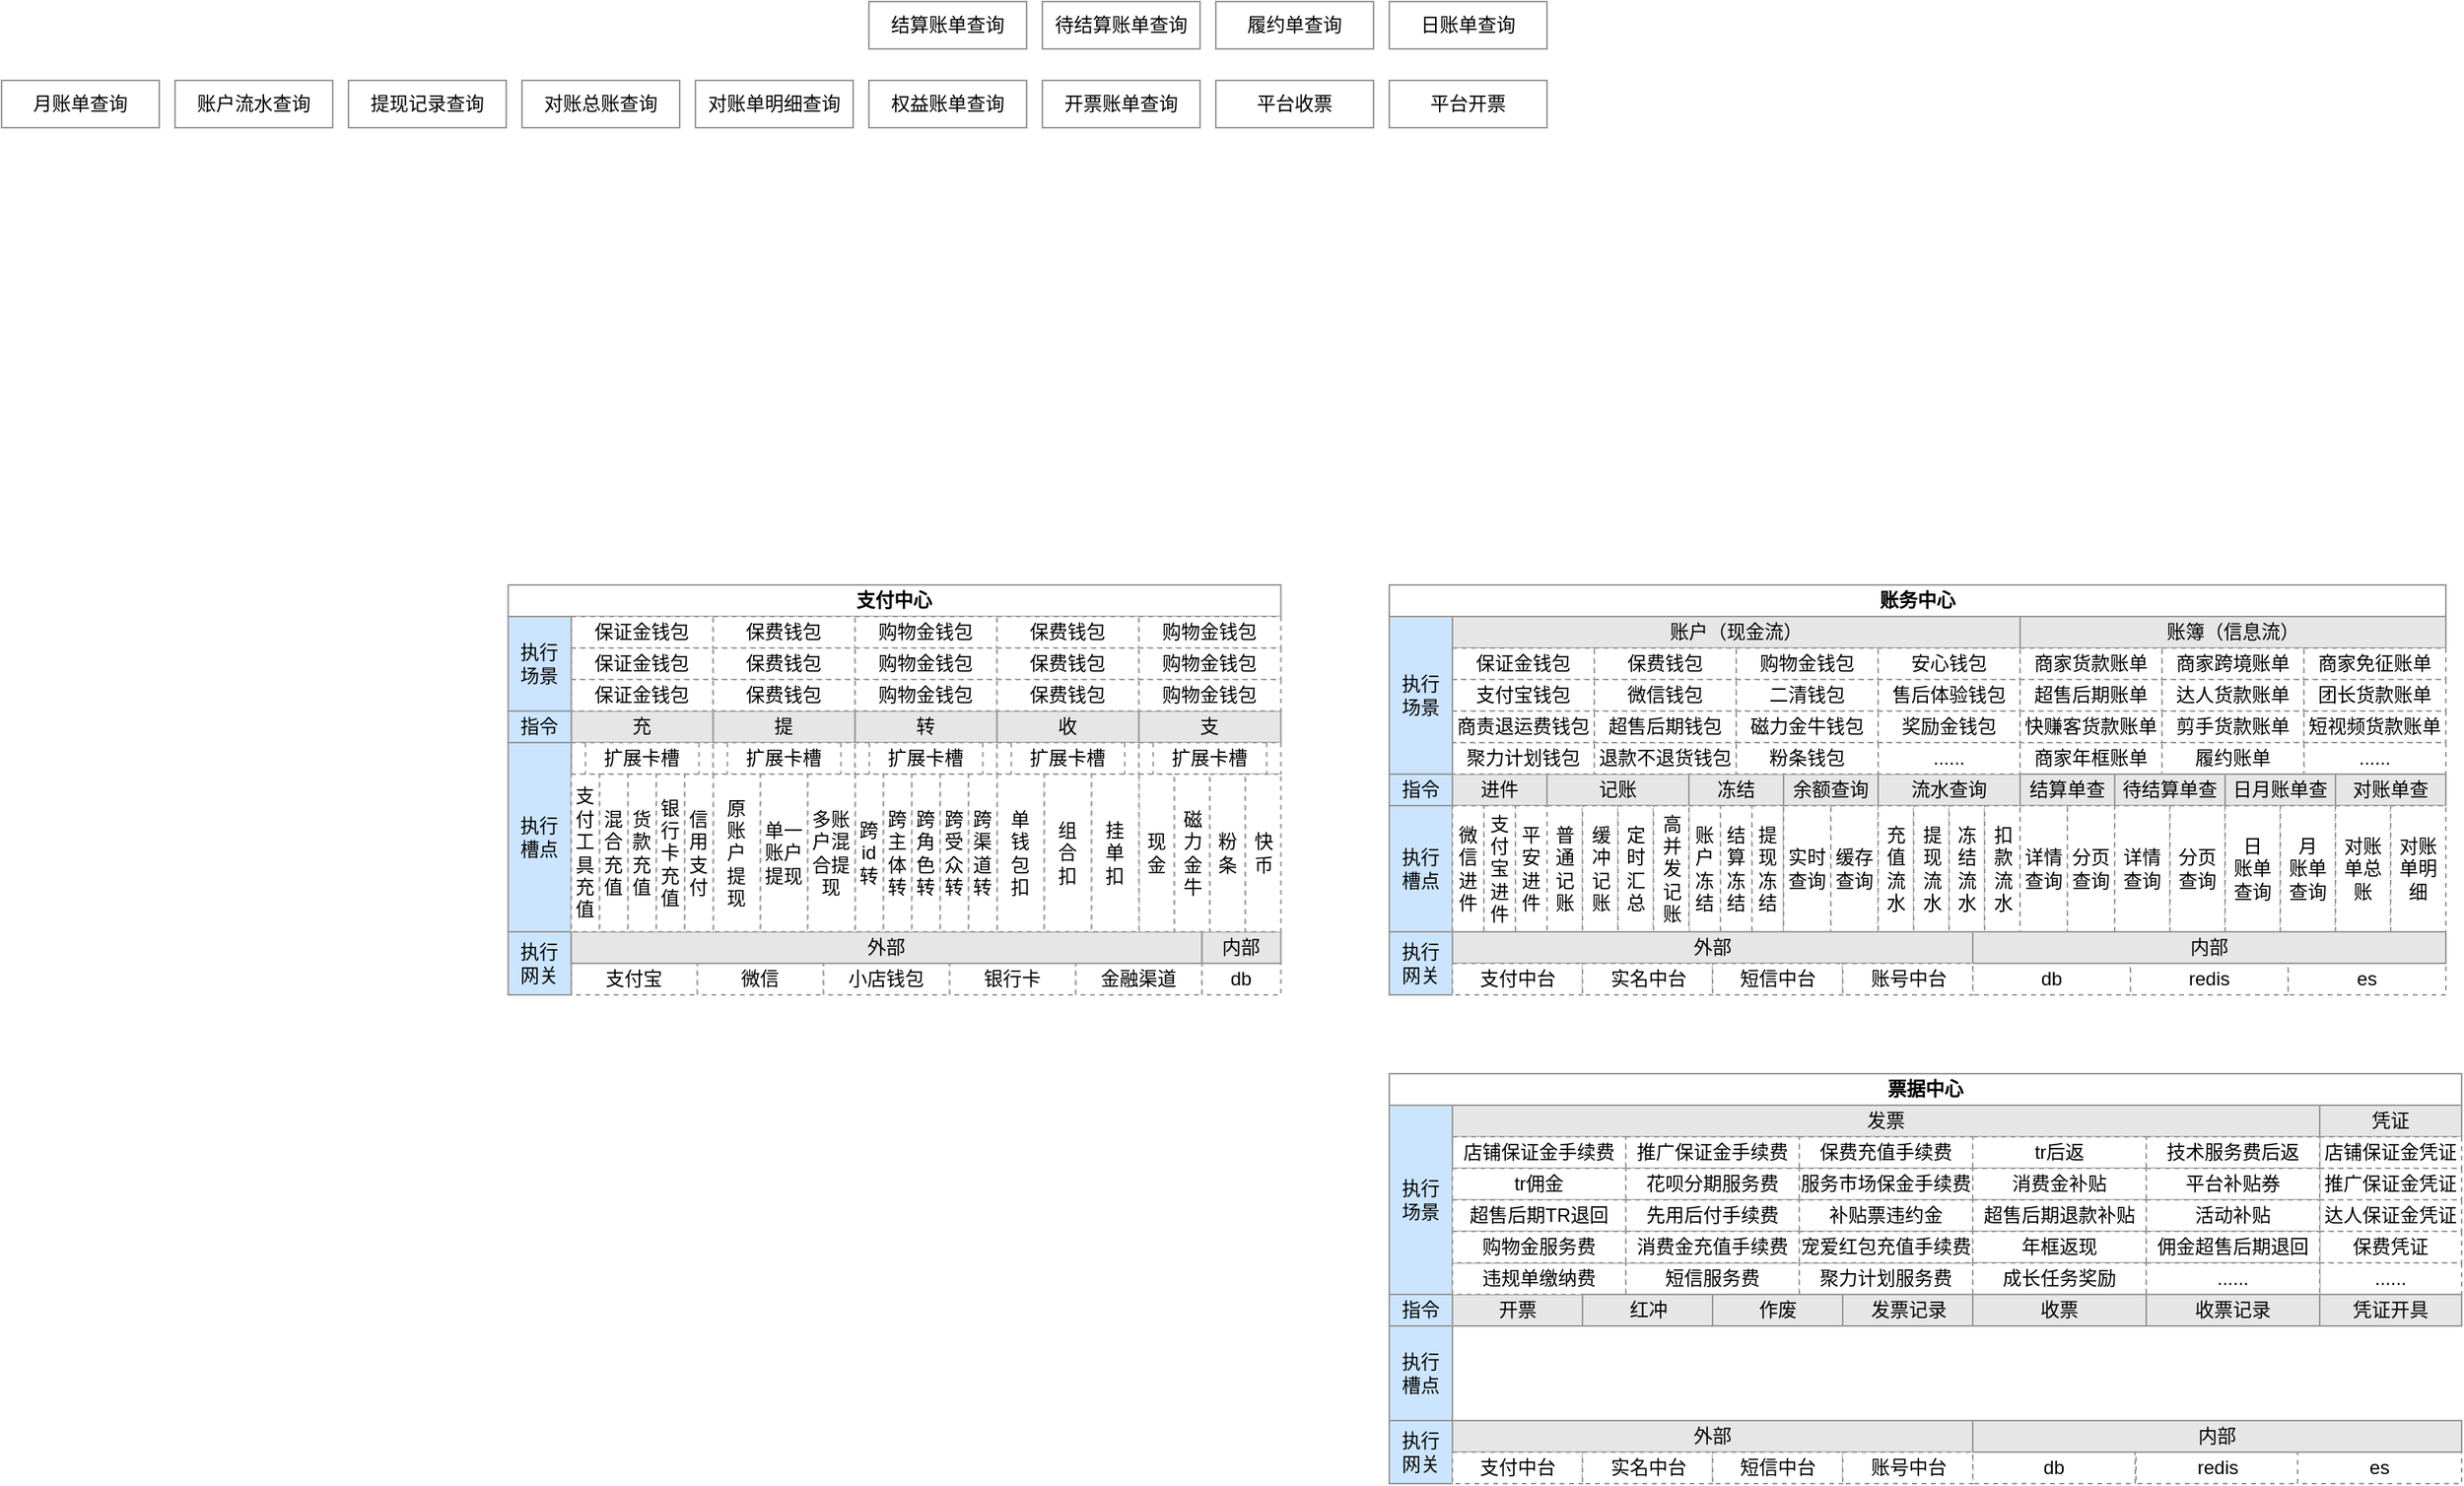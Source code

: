 <mxfile version="22.1.16" type="github">
  <diagram name="第 1 页" id="TDeqdjOSITiVpRsq1ivu">
    <mxGraphModel dx="1135" dy="661" grid="1" gridSize="10" guides="1" tooltips="1" connect="1" arrows="1" fold="1" page="1" pageScale="1" pageWidth="827" pageHeight="1169" math="1" shadow="0">
      <root>
        <mxCell id="0" />
        <mxCell id="1" parent="0" />
        <mxCell id="d16QXKA28ZY-6sy2jyf4-8" value="结算账单查询" style="rounded=0;whiteSpace=wrap;html=1;strokeColor=#999999;" parent="1" vertex="1">
          <mxGeometry x="900" y="350" width="100" height="30" as="geometry" />
        </mxCell>
        <mxCell id="d16QXKA28ZY-6sy2jyf4-9" value="待结算账单查询" style="rounded=0;whiteSpace=wrap;html=1;strokeColor=#999999;" parent="1" vertex="1">
          <mxGeometry x="1010" y="350" width="100" height="30" as="geometry" />
        </mxCell>
        <mxCell id="d16QXKA28ZY-6sy2jyf4-10" value="履约单查询" style="rounded=0;whiteSpace=wrap;html=1;strokeColor=#999999;" parent="1" vertex="1">
          <mxGeometry x="1120" y="350" width="100" height="30" as="geometry" />
        </mxCell>
        <mxCell id="d16QXKA28ZY-6sy2jyf4-11" value="日账单查询" style="rounded=0;whiteSpace=wrap;html=1;strokeColor=#999999;" parent="1" vertex="1">
          <mxGeometry x="1230" y="350" width="100" height="30" as="geometry" />
        </mxCell>
        <mxCell id="d16QXKA28ZY-6sy2jyf4-16" value="月账单查询" style="rounded=0;whiteSpace=wrap;html=1;strokeColor=#999999;" parent="1" vertex="1">
          <mxGeometry x="350" y="400" width="100" height="30" as="geometry" />
        </mxCell>
        <mxCell id="d16QXKA28ZY-6sy2jyf4-17" value="账户流水查询" style="rounded=0;whiteSpace=wrap;html=1;strokeColor=#999999;" parent="1" vertex="1">
          <mxGeometry x="460" y="400" width="100" height="30" as="geometry" />
        </mxCell>
        <mxCell id="d16QXKA28ZY-6sy2jyf4-18" value="提现记录查询" style="rounded=0;whiteSpace=wrap;html=1;strokeColor=#999999;" parent="1" vertex="1">
          <mxGeometry x="570" y="400" width="100" height="30" as="geometry" />
        </mxCell>
        <mxCell id="d16QXKA28ZY-6sy2jyf4-19" value="对账总账查询" style="rounded=0;whiteSpace=wrap;html=1;strokeColor=#999999;" parent="1" vertex="1">
          <mxGeometry x="680" y="400" width="100" height="30" as="geometry" />
        </mxCell>
        <mxCell id="d16QXKA28ZY-6sy2jyf4-20" value="对账单明细查询" style="rounded=0;whiteSpace=wrap;html=1;strokeColor=#999999;" parent="1" vertex="1">
          <mxGeometry x="790" y="400" width="100" height="30" as="geometry" />
        </mxCell>
        <mxCell id="d16QXKA28ZY-6sy2jyf4-21" value="权益账单查询" style="rounded=0;whiteSpace=wrap;html=1;strokeColor=#999999;" parent="1" vertex="1">
          <mxGeometry x="900" y="400" width="100" height="30" as="geometry" />
        </mxCell>
        <mxCell id="d16QXKA28ZY-6sy2jyf4-22" value="开票账单查询" style="rounded=0;whiteSpace=wrap;html=1;strokeColor=#999999;" parent="1" vertex="1">
          <mxGeometry x="1010" y="400" width="100" height="30" as="geometry" />
        </mxCell>
        <mxCell id="d16QXKA28ZY-6sy2jyf4-23" value="平台收票" style="rounded=0;whiteSpace=wrap;html=1;strokeColor=#999999;" parent="1" vertex="1">
          <mxGeometry x="1120" y="400" width="100" height="30" as="geometry" />
        </mxCell>
        <mxCell id="d16QXKA28ZY-6sy2jyf4-24" value="平台开票" style="rounded=0;whiteSpace=wrap;html=1;strokeColor=#999999;" parent="1" vertex="1">
          <mxGeometry x="1230" y="400" width="100" height="30" as="geometry" />
        </mxCell>
        <mxCell id="d16QXKA28ZY-6sy2jyf4-35" value="充" style="rounded=0;whiteSpace=wrap;html=1;strokeColor=#999999;fillColor=#E6E6E6;" parent="1" vertex="1">
          <mxGeometry x="711.25" y="800" width="90" height="20" as="geometry" />
        </mxCell>
        <mxCell id="d16QXKA28ZY-6sy2jyf4-36" value="提" style="rounded=0;whiteSpace=wrap;html=1;strokeColor=#999999;fillColor=#E6E6E6;" parent="1" vertex="1">
          <mxGeometry x="801.25" y="800" width="90" height="20" as="geometry" />
        </mxCell>
        <mxCell id="d16QXKA28ZY-6sy2jyf4-37" value="转" style="rounded=0;whiteSpace=wrap;html=1;strokeColor=#999999;fillColor=#E6E6E6;" parent="1" vertex="1">
          <mxGeometry x="891.25" y="800" width="90" height="20" as="geometry" />
        </mxCell>
        <mxCell id="d16QXKA28ZY-6sy2jyf4-38" value="收" style="rounded=0;whiteSpace=wrap;html=1;strokeColor=#999999;fillColor=#E6E6E6;" parent="1" vertex="1">
          <mxGeometry x="981.25" y="800" width="90" height="20" as="geometry" />
        </mxCell>
        <mxCell id="d16QXKA28ZY-6sy2jyf4-76" value="扩展卡槽" style="shape=process;whiteSpace=wrap;html=1;backgroundOutline=1;strokeColor=#999999;dashed=1;" parent="1" vertex="1">
          <mxGeometry x="711.25" y="820" width="90" height="20" as="geometry" />
        </mxCell>
        <mxCell id="d16QXKA28ZY-6sy2jyf4-49" value="支付宝" style="rounded=0;whiteSpace=wrap;html=1;strokeColor=#999999;fillColor=#FFFFFF;dashed=1;" parent="1" vertex="1">
          <mxGeometry x="711.25" y="960" width="80" height="20" as="geometry" />
        </mxCell>
        <mxCell id="d16QXKA28ZY-6sy2jyf4-50" value="微信" style="rounded=0;whiteSpace=wrap;html=1;strokeColor=#999999;fillColor=#FFFFFF;dashed=1;" parent="1" vertex="1">
          <mxGeometry x="791.25" y="960" width="80" height="20" as="geometry" />
        </mxCell>
        <mxCell id="d16QXKA28ZY-6sy2jyf4-51" value="小店钱包" style="rounded=0;whiteSpace=wrap;html=1;strokeColor=#999999;fillColor=#FFFFFF;dashed=1;" parent="1" vertex="1">
          <mxGeometry x="871.25" y="960" width="80" height="20" as="geometry" />
        </mxCell>
        <mxCell id="d16QXKA28ZY-6sy2jyf4-52" value="银行卡" style="rounded=0;whiteSpace=wrap;html=1;strokeColor=#999999;fillColor=#FFFFFF;dashed=1;" parent="1" vertex="1">
          <mxGeometry x="951.25" y="960" width="80" height="20" as="geometry" />
        </mxCell>
        <mxCell id="d16QXKA28ZY-6sy2jyf4-53" value="金融渠道" style="rounded=0;whiteSpace=wrap;html=1;strokeColor=#999999;fillColor=#FFFFFF;dashed=1;" parent="1" vertex="1">
          <mxGeometry x="1031.25" y="960" width="80" height="20" as="geometry" />
        </mxCell>
        <mxCell id="d16QXKA28ZY-6sy2jyf4-54" value="db" style="rounded=0;whiteSpace=wrap;html=1;strokeColor=#999999;fillColor=#FFFFFF;dashed=1;" parent="1" vertex="1">
          <mxGeometry x="1111.25" y="960" width="50" height="20" as="geometry" />
        </mxCell>
        <mxCell id="d16QXKA28ZY-6sy2jyf4-77" value="支" style="rounded=0;whiteSpace=wrap;html=1;strokeColor=#999999;fillColor=#E6E6E6;" parent="1" vertex="1">
          <mxGeometry x="1071.25" y="800" width="90" height="20" as="geometry" />
        </mxCell>
        <mxCell id="d16QXKA28ZY-6sy2jyf4-82" value="扩展卡槽" style="shape=process;whiteSpace=wrap;html=1;backgroundOutline=1;strokeColor=#999999;dashed=1;" parent="1" vertex="1">
          <mxGeometry x="801.25" y="820" width="90" height="20" as="geometry" />
        </mxCell>
        <mxCell id="d16QXKA28ZY-6sy2jyf4-83" value="扩展卡槽" style="shape=process;whiteSpace=wrap;html=1;backgroundOutline=1;strokeColor=#999999;dashed=1;" parent="1" vertex="1">
          <mxGeometry x="891.25" y="820" width="90" height="20" as="geometry" />
        </mxCell>
        <mxCell id="d16QXKA28ZY-6sy2jyf4-84" value="扩展卡槽" style="shape=process;whiteSpace=wrap;html=1;backgroundOutline=1;strokeColor=#999999;dashed=1;" parent="1" vertex="1">
          <mxGeometry x="981.25" y="820" width="90" height="20" as="geometry" />
        </mxCell>
        <mxCell id="d16QXKA28ZY-6sy2jyf4-85" value="扩展卡槽" style="shape=process;whiteSpace=wrap;html=1;backgroundOutline=1;strokeColor=#999999;dashed=1;" parent="1" vertex="1">
          <mxGeometry x="1071.25" y="820" width="90" height="20" as="geometry" />
        </mxCell>
        <mxCell id="d16QXKA28ZY-6sy2jyf4-97" value="支付中心" style="rounded=0;whiteSpace=wrap;html=1;strokeColor=#999999;fillColor=#FFFFFF;fontColor=#000000;fontStyle=1" parent="1" vertex="1">
          <mxGeometry x="671.25" y="720" width="490" height="20" as="geometry" />
        </mxCell>
        <mxCell id="d16QXKA28ZY-6sy2jyf4-138" value="指令" style="rounded=0;whiteSpace=wrap;html=1;strokeColor=#999999;fillColor=#CCE5FF;fontColor=#000000;" parent="1" vertex="1">
          <mxGeometry x="671.25" y="800" width="40" height="20" as="geometry" />
        </mxCell>
        <mxCell id="d16QXKA28ZY-6sy2jyf4-139" value="执行&lt;br&gt;槽点" style="rounded=0;whiteSpace=wrap;html=1;strokeColor=#999999;fillColor=#CCE5FF;fontColor=#000000;" parent="1" vertex="1">
          <mxGeometry x="671.25" y="820" width="40" height="120" as="geometry" />
        </mxCell>
        <mxCell id="d16QXKA28ZY-6sy2jyf4-140" value="执行&lt;br&gt;网关" style="rounded=0;whiteSpace=wrap;html=1;strokeColor=#999999;fillColor=#CCE5FF;fontColor=#000000;" parent="1" vertex="1">
          <mxGeometry x="671.25" y="940" width="40" height="40" as="geometry" />
        </mxCell>
        <mxCell id="d16QXKA28ZY-6sy2jyf4-221" value="外部" style="rounded=0;whiteSpace=wrap;html=1;strokeColor=#999999;fillColor=#E6E6E6;" parent="1" vertex="1">
          <mxGeometry x="711.25" y="940" width="400" height="20" as="geometry" />
        </mxCell>
        <mxCell id="d16QXKA28ZY-6sy2jyf4-223" value="内部" style="rounded=0;whiteSpace=wrap;html=1;strokeColor=#999999;fillColor=#E6E6E6;" parent="1" vertex="1">
          <mxGeometry x="1111.25" y="940" width="50" height="20" as="geometry" />
        </mxCell>
        <mxCell id="d16QXKA28ZY-6sy2jyf4-225" value="进件" style="rounded=0;whiteSpace=wrap;html=1;strokeColor=#999999;fillColor=#E6E6E6;" parent="1" vertex="1">
          <mxGeometry x="1270" y="840" width="60" height="20" as="geometry" />
        </mxCell>
        <mxCell id="d16QXKA28ZY-6sy2jyf4-226" value="记账" style="rounded=0;whiteSpace=wrap;html=1;strokeColor=#999999;fillColor=#E6E6E6;" parent="1" vertex="1">
          <mxGeometry x="1330" y="840" width="90" height="20" as="geometry" />
        </mxCell>
        <mxCell id="d16QXKA28ZY-6sy2jyf4-227" value="冻结" style="rounded=0;whiteSpace=wrap;html=1;strokeColor=#999999;fillColor=#E6E6E6;" parent="1" vertex="1">
          <mxGeometry x="1420" y="840" width="60" height="20" as="geometry" />
        </mxCell>
        <mxCell id="d16QXKA28ZY-6sy2jyf4-228" value="余额查询" style="rounded=0;whiteSpace=wrap;html=1;strokeColor=#999999;fillColor=#E6E6E6;" parent="1" vertex="1">
          <mxGeometry x="1480" y="840" width="60" height="20" as="geometry" />
        </mxCell>
        <mxCell id="d16QXKA28ZY-6sy2jyf4-245" value="流水查询" style="rounded=0;whiteSpace=wrap;html=1;strokeColor=#999999;fillColor=#E6E6E6;" parent="1" vertex="1">
          <mxGeometry x="1540" y="840" width="90" height="20" as="geometry" />
        </mxCell>
        <mxCell id="d16QXKA28ZY-6sy2jyf4-261" value="账务中心" style="rounded=0;whiteSpace=wrap;html=1;strokeColor=#999999;fillColor=#FFFFFF;fontColor=#000000;fontStyle=1" parent="1" vertex="1">
          <mxGeometry x="1230" y="720" width="670" height="20" as="geometry" />
        </mxCell>
        <mxCell id="d16QXKA28ZY-6sy2jyf4-262" value="指令" style="rounded=0;whiteSpace=wrap;html=1;strokeColor=#999999;fillColor=#CCE5FF;fontColor=#000000;" parent="1" vertex="1">
          <mxGeometry x="1230" y="840" width="40" height="20" as="geometry" />
        </mxCell>
        <mxCell id="d16QXKA28ZY-6sy2jyf4-263" value="执行&lt;br&gt;槽点" style="rounded=0;whiteSpace=wrap;html=1;strokeColor=#999999;fillColor=#CCE5FF;fontColor=#000000;" parent="1" vertex="1">
          <mxGeometry x="1230" y="860" width="40" height="80" as="geometry" />
        </mxCell>
        <mxCell id="d16QXKA28ZY-6sy2jyf4-264" value="执行&lt;br&gt;网关" style="rounded=0;whiteSpace=wrap;html=1;strokeColor=#999999;fillColor=#CCE5FF;fontColor=#000000;" parent="1" vertex="1">
          <mxGeometry x="1230" y="940" width="40" height="40" as="geometry" />
        </mxCell>
        <mxCell id="d16QXKA28ZY-6sy2jyf4-267" value="账户（现金流）" style="rounded=0;whiteSpace=wrap;html=1;strokeColor=#999999;fillColor=#E6E6E6;" parent="1" vertex="1">
          <mxGeometry x="1270" y="740" width="360" height="20" as="geometry" />
        </mxCell>
        <mxCell id="d16QXKA28ZY-6sy2jyf4-271" value="账簿（信息流）" style="rounded=0;whiteSpace=wrap;html=1;strokeColor=#999999;fillColor=#E6E6E6;" parent="1" vertex="1">
          <mxGeometry x="1630" y="740" width="270" height="20" as="geometry" />
        </mxCell>
        <mxCell id="d16QXKA28ZY-6sy2jyf4-276" value="账户冻结" style="rounded=0;whiteSpace=wrap;html=1;strokeColor=#999999;dashed=1;" parent="1" vertex="1">
          <mxGeometry x="1420" y="860" width="20" height="80" as="geometry" />
        </mxCell>
        <mxCell id="d16QXKA28ZY-6sy2jyf4-277" value="结算冻结" style="rounded=0;whiteSpace=wrap;html=1;strokeColor=#999999;dashed=1;" parent="1" vertex="1">
          <mxGeometry x="1440" y="860" width="20" height="80" as="geometry" />
        </mxCell>
        <mxCell id="d16QXKA28ZY-6sy2jyf4-278" value="保证金钱包" style="rounded=0;whiteSpace=wrap;html=1;strokeColor=#999999;fillColor=#FFFFFF;dashed=1;" parent="1" vertex="1">
          <mxGeometry x="1270" y="760" width="90" height="20" as="geometry" />
        </mxCell>
        <mxCell id="d16QXKA28ZY-6sy2jyf4-279" value="保费钱包" style="rounded=0;whiteSpace=wrap;html=1;strokeColor=#999999;fillColor=#FFFFFF;dashed=1;" parent="1" vertex="1">
          <mxGeometry x="1360" y="760" width="90" height="20" as="geometry" />
        </mxCell>
        <mxCell id="d16QXKA28ZY-6sy2jyf4-280" value="购物金钱包" style="rounded=0;whiteSpace=wrap;html=1;strokeColor=#999999;fillColor=#FFFFFF;dashed=1;" parent="1" vertex="1">
          <mxGeometry x="1450" y="760" width="90" height="20" as="geometry" />
        </mxCell>
        <mxCell id="d16QXKA28ZY-6sy2jyf4-281" value="支付宝钱包" style="rounded=0;whiteSpace=wrap;html=1;strokeColor=#999999;fillColor=#FFFFFF;dashed=1;" parent="1" vertex="1">
          <mxGeometry x="1270" y="780" width="90" height="20" as="geometry" />
        </mxCell>
        <mxCell id="d16QXKA28ZY-6sy2jyf4-282" value="微信钱包" style="rounded=0;whiteSpace=wrap;html=1;strokeColor=#999999;fillColor=#FFFFFF;dashed=1;" parent="1" vertex="1">
          <mxGeometry x="1360" y="780" width="90" height="20" as="geometry" />
        </mxCell>
        <mxCell id="d16QXKA28ZY-6sy2jyf4-283" value="二清钱包" style="rounded=0;whiteSpace=wrap;html=1;strokeColor=#999999;fillColor=#FFFFFF;dashed=1;" parent="1" vertex="1">
          <mxGeometry x="1450" y="780" width="90" height="20" as="geometry" />
        </mxCell>
        <mxCell id="d16QXKA28ZY-6sy2jyf4-284" value="安心钱包" style="rounded=0;whiteSpace=wrap;html=1;strokeColor=#999999;fillColor=#FFFFFF;dashed=1;" parent="1" vertex="1">
          <mxGeometry x="1540" y="760" width="90" height="20" as="geometry" />
        </mxCell>
        <mxCell id="d16QXKA28ZY-6sy2jyf4-285" value="售后体验钱包" style="rounded=0;whiteSpace=wrap;html=1;strokeColor=#999999;fillColor=#FFFFFF;dashed=1;" parent="1" vertex="1">
          <mxGeometry x="1540" y="780" width="90" height="20" as="geometry" />
        </mxCell>
        <mxCell id="d16QXKA28ZY-6sy2jyf4-286" value="聚力计划钱包" style="rounded=0;whiteSpace=wrap;html=1;strokeColor=#999999;fillColor=#FFFFFF;dashed=1;" parent="1" vertex="1">
          <mxGeometry x="1270" y="820" width="90" height="20" as="geometry" />
        </mxCell>
        <mxCell id="d16QXKA28ZY-6sy2jyf4-287" value="退款不退货钱包" style="rounded=0;whiteSpace=wrap;html=1;strokeColor=#999999;fillColor=#FFFFFF;dashed=1;" parent="1" vertex="1">
          <mxGeometry x="1360" y="820" width="90" height="20" as="geometry" />
        </mxCell>
        <mxCell id="d16QXKA28ZY-6sy2jyf4-288" value="商责退运费钱包" style="rounded=0;whiteSpace=wrap;html=1;strokeColor=#999999;fillColor=#FFFFFF;dashed=1;" parent="1" vertex="1">
          <mxGeometry x="1270" y="800" width="90" height="20" as="geometry" />
        </mxCell>
        <mxCell id="d16QXKA28ZY-6sy2jyf4-289" value="超售后期钱包" style="rounded=0;whiteSpace=wrap;html=1;strokeColor=#999999;fillColor=#FFFFFF;dashed=1;" parent="1" vertex="1">
          <mxGeometry x="1360" y="800" width="90" height="20" as="geometry" />
        </mxCell>
        <mxCell id="d16QXKA28ZY-6sy2jyf4-290" value="磁力金牛钱包" style="rounded=0;whiteSpace=wrap;html=1;strokeColor=#999999;fillColor=#FFFFFF;dashed=1;" parent="1" vertex="1">
          <mxGeometry x="1450" y="800" width="90" height="20" as="geometry" />
        </mxCell>
        <mxCell id="d16QXKA28ZY-6sy2jyf4-291" value="奖励金钱包" style="rounded=0;whiteSpace=wrap;html=1;strokeColor=#999999;fillColor=#FFFFFF;dashed=1;" parent="1" vertex="1">
          <mxGeometry x="1540" y="800" width="90" height="20" as="geometry" />
        </mxCell>
        <mxCell id="d16QXKA28ZY-6sy2jyf4-292" value="......" style="rounded=0;whiteSpace=wrap;html=1;strokeColor=#999999;fillColor=#FFFFFF;dashed=1;" parent="1" vertex="1">
          <mxGeometry x="1540" y="820" width="90" height="20" as="geometry" />
        </mxCell>
        <mxCell id="d16QXKA28ZY-6sy2jyf4-293" value="粉条钱包" style="rounded=0;whiteSpace=wrap;html=1;strokeColor=#999999;fillColor=#FFFFFF;dashed=1;" parent="1" vertex="1">
          <mxGeometry x="1450" y="820" width="90" height="20" as="geometry" />
        </mxCell>
        <mxCell id="d16QXKA28ZY-6sy2jyf4-294" value="" style="group" parent="1" vertex="1" connectable="0">
          <mxGeometry x="1330" y="860" width="90" height="80" as="geometry" />
        </mxCell>
        <mxCell id="d16QXKA28ZY-6sy2jyf4-272" value="普通记账" style="rounded=0;whiteSpace=wrap;html=1;strokeColor=#999999;dashed=1;" parent="d16QXKA28ZY-6sy2jyf4-294" vertex="1">
          <mxGeometry width="22.5" height="80" as="geometry" />
        </mxCell>
        <mxCell id="d16QXKA28ZY-6sy2jyf4-273" value="缓冲记账" style="rounded=0;whiteSpace=wrap;html=1;strokeColor=#999999;dashed=1;" parent="d16QXKA28ZY-6sy2jyf4-294" vertex="1">
          <mxGeometry x="22.5" width="22.5" height="80" as="geometry" />
        </mxCell>
        <mxCell id="d16QXKA28ZY-6sy2jyf4-274" value="定时汇总" style="rounded=0;whiteSpace=wrap;html=1;strokeColor=#999999;dashed=1;" parent="d16QXKA28ZY-6sy2jyf4-294" vertex="1">
          <mxGeometry x="45" width="22.5" height="80" as="geometry" />
        </mxCell>
        <mxCell id="d16QXKA28ZY-6sy2jyf4-275" value="高并发记账" style="rounded=0;whiteSpace=wrap;html=1;strokeColor=#999999;dashed=1;" parent="d16QXKA28ZY-6sy2jyf4-294" vertex="1">
          <mxGeometry x="67.5" width="22.5" height="80" as="geometry" />
        </mxCell>
        <mxCell id="d16QXKA28ZY-6sy2jyf4-295" value="" style="group" parent="1" vertex="1" connectable="0">
          <mxGeometry x="1071.25" y="840" width="90" height="100" as="geometry" />
        </mxCell>
        <mxCell id="d16QXKA28ZY-6sy2jyf4-59" value="现&lt;br&gt;金" style="rounded=0;whiteSpace=wrap;html=1;strokeColor=#999999;dashed=1;" parent="d16QXKA28ZY-6sy2jyf4-295" vertex="1">
          <mxGeometry width="22.5" height="100" as="geometry" />
        </mxCell>
        <mxCell id="d16QXKA28ZY-6sy2jyf4-60" value="磁力金牛" style="rounded=0;whiteSpace=wrap;html=1;strokeColor=#999999;dashed=1;" parent="d16QXKA28ZY-6sy2jyf4-295" vertex="1">
          <mxGeometry x="22.5" width="22.5" height="100" as="geometry" />
        </mxCell>
        <mxCell id="d16QXKA28ZY-6sy2jyf4-65" value="粉条" style="rounded=0;whiteSpace=wrap;html=1;strokeColor=#999999;dashed=1;" parent="d16QXKA28ZY-6sy2jyf4-295" vertex="1">
          <mxGeometry x="45" width="22.5" height="100" as="geometry" />
        </mxCell>
        <mxCell id="d16QXKA28ZY-6sy2jyf4-66" value="快币" style="rounded=0;whiteSpace=wrap;html=1;strokeColor=#999999;dashed=1;" parent="d16QXKA28ZY-6sy2jyf4-295" vertex="1">
          <mxGeometry x="67.5" width="22.5" height="100" as="geometry" />
        </mxCell>
        <mxCell id="d16QXKA28ZY-6sy2jyf4-296" value="" style="group" parent="1" vertex="1" connectable="0">
          <mxGeometry x="981.25" y="840" width="90" height="100" as="geometry" />
        </mxCell>
        <mxCell id="d16QXKA28ZY-6sy2jyf4-92" value="单&lt;br&gt;钱&lt;br&gt;包&lt;br&gt;扣" style="rounded=0;whiteSpace=wrap;html=1;strokeColor=#999999;dashed=1;" parent="d16QXKA28ZY-6sy2jyf4-296" vertex="1">
          <mxGeometry width="30" height="100" as="geometry" />
        </mxCell>
        <mxCell id="d16QXKA28ZY-6sy2jyf4-93" value="组&lt;br&gt;合&lt;br&gt;扣" style="rounded=0;whiteSpace=wrap;html=1;strokeColor=#999999;dashed=1;" parent="d16QXKA28ZY-6sy2jyf4-296" vertex="1">
          <mxGeometry x="30" width="30" height="100" as="geometry" />
        </mxCell>
        <mxCell id="d16QXKA28ZY-6sy2jyf4-94" value="挂&lt;br&gt;单&lt;br&gt;扣" style="rounded=0;whiteSpace=wrap;html=1;strokeColor=#999999;dashed=1;" parent="d16QXKA28ZY-6sy2jyf4-296" vertex="1">
          <mxGeometry x="60" width="30" height="100" as="geometry" />
        </mxCell>
        <mxCell id="d16QXKA28ZY-6sy2jyf4-297" value="" style="group" parent="1" vertex="1" connectable="0">
          <mxGeometry x="891.25" y="840" width="90" height="100" as="geometry" />
        </mxCell>
        <mxCell id="d16QXKA28ZY-6sy2jyf4-87" value="跨id转" style="rounded=0;whiteSpace=wrap;html=1;strokeColor=#999999;dashed=1;" parent="d16QXKA28ZY-6sy2jyf4-297" vertex="1">
          <mxGeometry width="18" height="100" as="geometry" />
        </mxCell>
        <mxCell id="d16QXKA28ZY-6sy2jyf4-88" value="跨主体转" style="rounded=0;whiteSpace=wrap;html=1;strokeColor=#999999;dashed=1;" parent="d16QXKA28ZY-6sy2jyf4-297" vertex="1">
          <mxGeometry x="18" width="18" height="100" as="geometry" />
        </mxCell>
        <mxCell id="d16QXKA28ZY-6sy2jyf4-89" value="跨角色转" style="rounded=0;whiteSpace=wrap;html=1;strokeColor=#999999;dashed=1;" parent="d16QXKA28ZY-6sy2jyf4-297" vertex="1">
          <mxGeometry x="36" width="18" height="100" as="geometry" />
        </mxCell>
        <mxCell id="d16QXKA28ZY-6sy2jyf4-90" value="跨受众转" style="rounded=0;whiteSpace=wrap;html=1;strokeColor=#999999;dashed=1;" parent="d16QXKA28ZY-6sy2jyf4-297" vertex="1">
          <mxGeometry x="54" width="18" height="100" as="geometry" />
        </mxCell>
        <mxCell id="d16QXKA28ZY-6sy2jyf4-91" value="跨渠道转" style="rounded=0;whiteSpace=wrap;html=1;strokeColor=#999999;dashed=1;" parent="d16QXKA28ZY-6sy2jyf4-297" vertex="1">
          <mxGeometry x="72" width="18" height="100" as="geometry" />
        </mxCell>
        <mxCell id="d16QXKA28ZY-6sy2jyf4-298" value="" style="group" parent="1" vertex="1" connectable="0">
          <mxGeometry x="801.25" y="840" width="90" height="100" as="geometry" />
        </mxCell>
        <mxCell id="d16QXKA28ZY-6sy2jyf4-78" value="原&lt;br&gt;账&lt;br&gt;户&lt;br&gt;提&lt;br&gt;现" style="rounded=0;whiteSpace=wrap;html=1;strokeColor=#999999;dashed=1;" parent="d16QXKA28ZY-6sy2jyf4-298" vertex="1">
          <mxGeometry width="30" height="100" as="geometry" />
        </mxCell>
        <mxCell id="d16QXKA28ZY-6sy2jyf4-79" value="单一账户提现" style="rounded=0;whiteSpace=wrap;html=1;strokeColor=#999999;dashed=1;" parent="d16QXKA28ZY-6sy2jyf4-298" vertex="1">
          <mxGeometry x="30" width="30" height="100" as="geometry" />
        </mxCell>
        <mxCell id="d16QXKA28ZY-6sy2jyf4-80" value="多账户混合提现" style="rounded=0;whiteSpace=wrap;html=1;strokeColor=#999999;dashed=1;" parent="d16QXKA28ZY-6sy2jyf4-298" vertex="1">
          <mxGeometry x="60" width="30" height="100" as="geometry" />
        </mxCell>
        <mxCell id="d16QXKA28ZY-6sy2jyf4-299" value="" style="group" parent="1" vertex="1" connectable="0">
          <mxGeometry x="711.25" y="840" width="90" height="100" as="geometry" />
        </mxCell>
        <mxCell id="d16QXKA28ZY-6sy2jyf4-45" value="支付工具充值" style="rounded=0;whiteSpace=wrap;html=1;strokeColor=#999999;dashed=1;" parent="d16QXKA28ZY-6sy2jyf4-299" vertex="1">
          <mxGeometry width="18" height="100" as="geometry" />
        </mxCell>
        <mxCell id="d16QXKA28ZY-6sy2jyf4-46" value="混合充值" style="rounded=0;whiteSpace=wrap;html=1;strokeColor=#999999;dashed=1;" parent="d16QXKA28ZY-6sy2jyf4-299" vertex="1">
          <mxGeometry x="18" width="18" height="100" as="geometry" />
        </mxCell>
        <mxCell id="d16QXKA28ZY-6sy2jyf4-73" value="货款充值" style="rounded=0;whiteSpace=wrap;html=1;strokeColor=#999999;dashed=1;" parent="d16QXKA28ZY-6sy2jyf4-299" vertex="1">
          <mxGeometry x="36" width="18" height="100" as="geometry" />
        </mxCell>
        <mxCell id="d16QXKA28ZY-6sy2jyf4-74" value="银行卡充值" style="rounded=0;whiteSpace=wrap;html=1;strokeColor=#999999;dashed=1;" parent="d16QXKA28ZY-6sy2jyf4-299" vertex="1">
          <mxGeometry x="54" width="18" height="100" as="geometry" />
        </mxCell>
        <mxCell id="d16QXKA28ZY-6sy2jyf4-75" value="信用支付" style="rounded=0;whiteSpace=wrap;html=1;strokeColor=#999999;dashed=1;" parent="d16QXKA28ZY-6sy2jyf4-299" vertex="1">
          <mxGeometry x="72" width="18" height="100" as="geometry" />
        </mxCell>
        <mxCell id="d16QXKA28ZY-6sy2jyf4-300" value="提现冻结" style="rounded=0;whiteSpace=wrap;html=1;strokeColor=#999999;dashed=1;" parent="1" vertex="1">
          <mxGeometry x="1460" y="860" width="20" height="80" as="geometry" />
        </mxCell>
        <mxCell id="d16QXKA28ZY-6sy2jyf4-301" value="微信进件" style="rounded=0;whiteSpace=wrap;html=1;strokeColor=#999999;dashed=1;" parent="1" vertex="1">
          <mxGeometry x="1270" y="860" width="20" height="80" as="geometry" />
        </mxCell>
        <mxCell id="d16QXKA28ZY-6sy2jyf4-302" value="支付宝进件" style="rounded=0;whiteSpace=wrap;html=1;strokeColor=#999999;dashed=1;" parent="1" vertex="1">
          <mxGeometry x="1290" y="860" width="20" height="80" as="geometry" />
        </mxCell>
        <mxCell id="d16QXKA28ZY-6sy2jyf4-303" value="平安进件" style="rounded=0;whiteSpace=wrap;html=1;strokeColor=#999999;dashed=1;" parent="1" vertex="1">
          <mxGeometry x="1310" y="860" width="20" height="80" as="geometry" />
        </mxCell>
        <mxCell id="d16QXKA28ZY-6sy2jyf4-304" value="实时查询" style="rounded=0;whiteSpace=wrap;html=1;strokeColor=#999999;dashed=1;" parent="1" vertex="1">
          <mxGeometry x="1480" y="860" width="30" height="80" as="geometry" />
        </mxCell>
        <mxCell id="d16QXKA28ZY-6sy2jyf4-307" value="缓存查询" style="rounded=0;whiteSpace=wrap;html=1;strokeColor=#999999;dashed=1;" parent="1" vertex="1">
          <mxGeometry x="1510" y="860" width="30" height="80" as="geometry" />
        </mxCell>
        <mxCell id="d16QXKA28ZY-6sy2jyf4-308" value="充值流水" style="rounded=0;whiteSpace=wrap;html=1;strokeColor=#999999;dashed=1;" parent="1" vertex="1">
          <mxGeometry x="1540" y="860" width="22.5" height="80" as="geometry" />
        </mxCell>
        <mxCell id="d16QXKA28ZY-6sy2jyf4-309" value="提现流水" style="rounded=0;whiteSpace=wrap;html=1;strokeColor=#999999;dashed=1;" parent="1" vertex="1">
          <mxGeometry x="1562.5" y="860" width="22.5" height="80" as="geometry" />
        </mxCell>
        <mxCell id="d16QXKA28ZY-6sy2jyf4-310" value="冻结流水" style="rounded=0;whiteSpace=wrap;html=1;strokeColor=#999999;dashed=1;" parent="1" vertex="1">
          <mxGeometry x="1585" y="860" width="22.5" height="80" as="geometry" />
        </mxCell>
        <mxCell id="d16QXKA28ZY-6sy2jyf4-311" value="扣款流水" style="rounded=0;whiteSpace=wrap;html=1;strokeColor=#999999;dashed=1;" parent="1" vertex="1">
          <mxGeometry x="1607.5" y="860" width="22.5" height="80" as="geometry" />
        </mxCell>
        <mxCell id="d16QXKA28ZY-6sy2jyf4-312" value="商家货款账单" style="rounded=0;whiteSpace=wrap;html=1;strokeColor=#999999;fillColor=#FFFFFF;dashed=1;" parent="1" vertex="1">
          <mxGeometry x="1630" y="760" width="90" height="20" as="geometry" />
        </mxCell>
        <mxCell id="d16QXKA28ZY-6sy2jyf4-313" value="商家跨境账单" style="rounded=0;whiteSpace=wrap;html=1;strokeColor=#999999;fillColor=#FFFFFF;dashed=1;" parent="1" vertex="1">
          <mxGeometry x="1720" y="760" width="90" height="20" as="geometry" />
        </mxCell>
        <mxCell id="d16QXKA28ZY-6sy2jyf4-314" value="超售后期账单" style="rounded=0;whiteSpace=wrap;html=1;strokeColor=#999999;fillColor=#FFFFFF;dashed=1;" parent="1" vertex="1">
          <mxGeometry x="1630" y="780" width="90" height="20" as="geometry" />
        </mxCell>
        <mxCell id="d16QXKA28ZY-6sy2jyf4-315" value="达人货款账单" style="rounded=0;whiteSpace=wrap;html=1;strokeColor=#999999;fillColor=#FFFFFF;dashed=1;" parent="1" vertex="1">
          <mxGeometry x="1720" y="780" width="90" height="20" as="geometry" />
        </mxCell>
        <mxCell id="d16QXKA28ZY-6sy2jyf4-316" value="商家免征账单" style="rounded=0;whiteSpace=wrap;html=1;strokeColor=#999999;fillColor=#FFFFFF;dashed=1;" parent="1" vertex="1">
          <mxGeometry x="1810" y="760" width="90" height="20" as="geometry" />
        </mxCell>
        <mxCell id="d16QXKA28ZY-6sy2jyf4-317" value="团长货款账单" style="rounded=0;whiteSpace=wrap;html=1;strokeColor=#999999;fillColor=#FFFFFF;dashed=1;" parent="1" vertex="1">
          <mxGeometry x="1810" y="780" width="90" height="20" as="geometry" />
        </mxCell>
        <mxCell id="d16QXKA28ZY-6sy2jyf4-318" value="商家年框账单" style="rounded=0;whiteSpace=wrap;html=1;strokeColor=#999999;fillColor=#FFFFFF;dashed=1;" parent="1" vertex="1">
          <mxGeometry x="1630" y="820" width="90" height="20" as="geometry" />
        </mxCell>
        <mxCell id="d16QXKA28ZY-6sy2jyf4-319" value="快赚客货款账单" style="rounded=0;whiteSpace=wrap;html=1;strokeColor=#999999;fillColor=#FFFFFF;dashed=1;" parent="1" vertex="1">
          <mxGeometry x="1630" y="800" width="90" height="20" as="geometry" />
        </mxCell>
        <mxCell id="d16QXKA28ZY-6sy2jyf4-320" value="剪手货款账单" style="rounded=0;whiteSpace=wrap;html=1;strokeColor=#999999;fillColor=#FFFFFF;dashed=1;" parent="1" vertex="1">
          <mxGeometry x="1720" y="800" width="90" height="20" as="geometry" />
        </mxCell>
        <mxCell id="d16QXKA28ZY-6sy2jyf4-321" value="短视频货款账单" style="rounded=0;whiteSpace=wrap;html=1;strokeColor=#999999;fillColor=#FFFFFF;dashed=1;" parent="1" vertex="1">
          <mxGeometry x="1810" y="800" width="90" height="20" as="geometry" />
        </mxCell>
        <mxCell id="d16QXKA28ZY-6sy2jyf4-322" value="......" style="rounded=0;whiteSpace=wrap;html=1;strokeColor=#999999;fillColor=#FFFFFF;dashed=1;" parent="1" vertex="1">
          <mxGeometry x="1810" y="820" width="90" height="20" as="geometry" />
        </mxCell>
        <mxCell id="d16QXKA28ZY-6sy2jyf4-323" value="履约账单" style="rounded=0;whiteSpace=wrap;html=1;strokeColor=#999999;fillColor=#FFFFFF;dashed=1;" parent="1" vertex="1">
          <mxGeometry x="1720" y="820" width="90" height="20" as="geometry" />
        </mxCell>
        <mxCell id="d16QXKA28ZY-6sy2jyf4-324" value="执行&lt;br&gt;场景" style="rounded=0;whiteSpace=wrap;html=1;strokeColor=#999999;fillColor=#CCE5FF;fontColor=#000000;" parent="1" vertex="1">
          <mxGeometry x="1230" y="740" width="40" height="100" as="geometry" />
        </mxCell>
        <mxCell id="d16QXKA28ZY-6sy2jyf4-326" value="结算单查" style="rounded=0;whiteSpace=wrap;html=1;strokeColor=#999999;fillColor=#E6E6E6;" parent="1" vertex="1">
          <mxGeometry x="1630" y="840" width="60" height="20" as="geometry" />
        </mxCell>
        <mxCell id="d16QXKA28ZY-6sy2jyf4-327" value="待结算单查" style="rounded=0;whiteSpace=wrap;html=1;strokeColor=#999999;fillColor=#E6E6E6;" parent="1" vertex="1">
          <mxGeometry x="1690" y="840" width="70" height="20" as="geometry" />
        </mxCell>
        <mxCell id="d16QXKA28ZY-6sy2jyf4-328" value="日月账单查" style="rounded=0;whiteSpace=wrap;html=1;strokeColor=#999999;fillColor=#E6E6E6;" parent="1" vertex="1">
          <mxGeometry x="1760" y="840" width="70" height="20" as="geometry" />
        </mxCell>
        <mxCell id="d16QXKA28ZY-6sy2jyf4-329" value="对账单查" style="rounded=0;whiteSpace=wrap;html=1;strokeColor=#999999;fillColor=#E6E6E6;" parent="1" vertex="1">
          <mxGeometry x="1830" y="840" width="70" height="20" as="geometry" />
        </mxCell>
        <mxCell id="d16QXKA28ZY-6sy2jyf4-330" value="详情查询" style="rounded=0;whiteSpace=wrap;html=1;strokeColor=#999999;dashed=1;" parent="1" vertex="1">
          <mxGeometry x="1630" y="860" width="30" height="80" as="geometry" />
        </mxCell>
        <mxCell id="d16QXKA28ZY-6sy2jyf4-331" value="分页查询" style="rounded=0;whiteSpace=wrap;html=1;strokeColor=#999999;dashed=1;" parent="1" vertex="1">
          <mxGeometry x="1660" y="860" width="30" height="80" as="geometry" />
        </mxCell>
        <mxCell id="d16QXKA28ZY-6sy2jyf4-332" value="详情查询" style="rounded=0;whiteSpace=wrap;html=1;strokeColor=#999999;dashed=1;" parent="1" vertex="1">
          <mxGeometry x="1690" y="860" width="35" height="80" as="geometry" />
        </mxCell>
        <mxCell id="d16QXKA28ZY-6sy2jyf4-333" value="分页查询" style="rounded=0;whiteSpace=wrap;html=1;strokeColor=#999999;dashed=1;" parent="1" vertex="1">
          <mxGeometry x="1725" y="860" width="35" height="80" as="geometry" />
        </mxCell>
        <mxCell id="d16QXKA28ZY-6sy2jyf4-334" value="日&lt;br&gt;账单&lt;br&gt;查询" style="rounded=0;whiteSpace=wrap;html=1;strokeColor=#999999;dashed=1;" parent="1" vertex="1">
          <mxGeometry x="1760" y="860" width="35" height="80" as="geometry" />
        </mxCell>
        <mxCell id="d16QXKA28ZY-6sy2jyf4-335" value="月&lt;br style=&quot;border-color: var(--border-color);&quot;&gt;账单&lt;br style=&quot;border-color: var(--border-color);&quot;&gt;查询" style="rounded=0;whiteSpace=wrap;html=1;strokeColor=#999999;dashed=1;" parent="1" vertex="1">
          <mxGeometry x="1795" y="860" width="35" height="80" as="geometry" />
        </mxCell>
        <mxCell id="d16QXKA28ZY-6sy2jyf4-336" value="对账单总账" style="rounded=0;whiteSpace=wrap;html=1;strokeColor=#999999;dashed=1;" parent="1" vertex="1">
          <mxGeometry x="1830" y="860" width="35" height="80" as="geometry" />
        </mxCell>
        <mxCell id="d16QXKA28ZY-6sy2jyf4-337" value="对账单明细" style="rounded=0;whiteSpace=wrap;html=1;strokeColor=#999999;dashed=1;" parent="1" vertex="1">
          <mxGeometry x="1865" y="860" width="35" height="80" as="geometry" />
        </mxCell>
        <mxCell id="d16QXKA28ZY-6sy2jyf4-338" value="db" style="rounded=0;whiteSpace=wrap;html=1;strokeColor=#999999;fillColor=#FFFFFF;dashed=1;" parent="1" vertex="1">
          <mxGeometry x="1600" y="960" width="100" height="20" as="geometry" />
        </mxCell>
        <mxCell id="d16QXKA28ZY-6sy2jyf4-339" value="redis" style="rounded=0;whiteSpace=wrap;html=1;strokeColor=#999999;fillColor=#FFFFFF;dashed=1;" parent="1" vertex="1">
          <mxGeometry x="1700" y="960" width="100" height="20" as="geometry" />
        </mxCell>
        <mxCell id="d16QXKA28ZY-6sy2jyf4-340" value="es" style="rounded=0;whiteSpace=wrap;html=1;strokeColor=#999999;fillColor=#FFFFFF;dashed=1;" parent="1" vertex="1">
          <mxGeometry x="1800" y="960" width="100" height="20" as="geometry" />
        </mxCell>
        <mxCell id="j0lluqSmcOkYaARqusAz-1" value="内部" style="rounded=0;whiteSpace=wrap;html=1;strokeColor=#999999;fillColor=#E6E6E6;" vertex="1" parent="1">
          <mxGeometry x="1600" y="940" width="300" height="20" as="geometry" />
        </mxCell>
        <mxCell id="j0lluqSmcOkYaARqusAz-2" value="外部" style="rounded=0;whiteSpace=wrap;html=1;strokeColor=#999999;fillColor=#E6E6E6;" vertex="1" parent="1">
          <mxGeometry x="1270" y="940" width="330" height="20" as="geometry" />
        </mxCell>
        <mxCell id="j0lluqSmcOkYaARqusAz-3" value="支付中台" style="rounded=0;whiteSpace=wrap;html=1;strokeColor=#999999;fillColor=#FFFFFF;dashed=1;" vertex="1" parent="1">
          <mxGeometry x="1270" y="960" width="82.5" height="20" as="geometry" />
        </mxCell>
        <mxCell id="j0lluqSmcOkYaARqusAz-4" value="实名中台" style="rounded=0;whiteSpace=wrap;html=1;strokeColor=#999999;fillColor=#FFFFFF;dashed=1;" vertex="1" parent="1">
          <mxGeometry x="1352.5" y="960" width="82.5" height="20" as="geometry" />
        </mxCell>
        <mxCell id="j0lluqSmcOkYaARqusAz-5" value="短信中台" style="rounded=0;whiteSpace=wrap;html=1;strokeColor=#999999;fillColor=#FFFFFF;dashed=1;" vertex="1" parent="1">
          <mxGeometry x="1435" y="960" width="82.5" height="20" as="geometry" />
        </mxCell>
        <mxCell id="j0lluqSmcOkYaARqusAz-6" value="账号中台" style="rounded=0;whiteSpace=wrap;html=1;strokeColor=#999999;fillColor=#FFFFFF;dashed=1;" vertex="1" parent="1">
          <mxGeometry x="1517.5" y="960" width="82.5" height="20" as="geometry" />
        </mxCell>
        <mxCell id="j0lluqSmcOkYaARqusAz-7" value="开票" style="rounded=0;whiteSpace=wrap;html=1;strokeColor=#999999;fillColor=#E6E6E6;" vertex="1" parent="1">
          <mxGeometry x="1270" y="1170" width="82.5" height="20" as="geometry" />
        </mxCell>
        <mxCell id="j0lluqSmcOkYaARqusAz-12" value="票据中心" style="rounded=0;whiteSpace=wrap;html=1;strokeColor=#999999;fillColor=#FFFFFF;fontColor=#000000;fontStyle=1" vertex="1" parent="1">
          <mxGeometry x="1230" y="1030" width="680" height="20" as="geometry" />
        </mxCell>
        <mxCell id="j0lluqSmcOkYaARqusAz-13" value="指令" style="rounded=0;whiteSpace=wrap;html=1;strokeColor=#999999;fillColor=#CCE5FF;fontColor=#000000;" vertex="1" parent="1">
          <mxGeometry x="1230" y="1170" width="40" height="20" as="geometry" />
        </mxCell>
        <mxCell id="j0lluqSmcOkYaARqusAz-14" value="执行&lt;br&gt;槽点" style="rounded=0;whiteSpace=wrap;html=1;strokeColor=#999999;fillColor=#CCE5FF;fontColor=#000000;" vertex="1" parent="1">
          <mxGeometry x="1230" y="1190" width="40" height="60" as="geometry" />
        </mxCell>
        <mxCell id="j0lluqSmcOkYaARqusAz-15" value="执行&lt;br&gt;网关" style="rounded=0;whiteSpace=wrap;html=1;strokeColor=#999999;fillColor=#CCE5FF;fontColor=#000000;" vertex="1" parent="1">
          <mxGeometry x="1230" y="1250" width="40" height="40" as="geometry" />
        </mxCell>
        <mxCell id="j0lluqSmcOkYaARqusAz-16" value="发票" style="rounded=0;whiteSpace=wrap;html=1;strokeColor=#999999;fillColor=#E6E6E6;" vertex="1" parent="1">
          <mxGeometry x="1270" y="1050" width="550" height="20" as="geometry" />
        </mxCell>
        <mxCell id="j0lluqSmcOkYaARqusAz-20" value="店铺保证金手续费" style="rounded=0;whiteSpace=wrap;html=1;strokeColor=#999999;fillColor=#FFFFFF;dashed=1;" vertex="1" parent="1">
          <mxGeometry x="1270" y="1070" width="110" height="20" as="geometry" />
        </mxCell>
        <mxCell id="j0lluqSmcOkYaARqusAz-63" value="执行&lt;br&gt;场景" style="rounded=0;whiteSpace=wrap;html=1;strokeColor=#999999;fillColor=#CCE5FF;fontColor=#000000;" vertex="1" parent="1">
          <mxGeometry x="1230" y="1050" width="40" height="120" as="geometry" />
        </mxCell>
        <mxCell id="j0lluqSmcOkYaARqusAz-76" value="db" style="rounded=0;whiteSpace=wrap;html=1;strokeColor=#999999;fillColor=#FFFFFF;dashed=1;" vertex="1" parent="1">
          <mxGeometry x="1600" y="1270" width="103" height="20" as="geometry" />
        </mxCell>
        <mxCell id="j0lluqSmcOkYaARqusAz-77" value="redis" style="rounded=0;whiteSpace=wrap;html=1;strokeColor=#999999;fillColor=#FFFFFF;dashed=1;" vertex="1" parent="1">
          <mxGeometry x="1703.5" y="1270" width="103" height="20" as="geometry" />
        </mxCell>
        <mxCell id="j0lluqSmcOkYaARqusAz-78" value="es" style="rounded=0;whiteSpace=wrap;html=1;strokeColor=#999999;fillColor=#FFFFFF;dashed=1;" vertex="1" parent="1">
          <mxGeometry x="1806" y="1270" width="104" height="20" as="geometry" />
        </mxCell>
        <mxCell id="j0lluqSmcOkYaARqusAz-79" value="内部" style="rounded=0;whiteSpace=wrap;html=1;strokeColor=#999999;fillColor=#E6E6E6;" vertex="1" parent="1">
          <mxGeometry x="1600" y="1250" width="310" height="20" as="geometry" />
        </mxCell>
        <mxCell id="j0lluqSmcOkYaARqusAz-80" value="外部" style="rounded=0;whiteSpace=wrap;html=1;strokeColor=#999999;fillColor=#E6E6E6;" vertex="1" parent="1">
          <mxGeometry x="1270" y="1250" width="330" height="20" as="geometry" />
        </mxCell>
        <mxCell id="j0lluqSmcOkYaARqusAz-81" value="支付中台" style="rounded=0;whiteSpace=wrap;html=1;strokeColor=#999999;fillColor=#FFFFFF;dashed=1;" vertex="1" parent="1">
          <mxGeometry x="1270" y="1270" width="82.5" height="20" as="geometry" />
        </mxCell>
        <mxCell id="j0lluqSmcOkYaARqusAz-82" value="实名中台" style="rounded=0;whiteSpace=wrap;html=1;strokeColor=#999999;fillColor=#FFFFFF;dashed=1;" vertex="1" parent="1">
          <mxGeometry x="1352.5" y="1270" width="82.5" height="20" as="geometry" />
        </mxCell>
        <mxCell id="j0lluqSmcOkYaARqusAz-83" value="短信中台" style="rounded=0;whiteSpace=wrap;html=1;strokeColor=#999999;fillColor=#FFFFFF;dashed=1;" vertex="1" parent="1">
          <mxGeometry x="1435" y="1270" width="82.5" height="20" as="geometry" />
        </mxCell>
        <mxCell id="j0lluqSmcOkYaARqusAz-84" value="账号中台" style="rounded=0;whiteSpace=wrap;html=1;strokeColor=#999999;fillColor=#FFFFFF;dashed=1;" vertex="1" parent="1">
          <mxGeometry x="1517.5" y="1270" width="82.5" height="20" as="geometry" />
        </mxCell>
        <mxCell id="j0lluqSmcOkYaARqusAz-85" value="凭证" style="rounded=0;whiteSpace=wrap;html=1;strokeColor=#999999;fillColor=#E6E6E6;" vertex="1" parent="1">
          <mxGeometry x="1820" y="1050" width="90" height="20" as="geometry" />
        </mxCell>
        <mxCell id="j0lluqSmcOkYaARqusAz-86" value="店铺保证金凭证" style="rounded=0;whiteSpace=wrap;html=1;strokeColor=#999999;fillColor=#FFFFFF;dashed=1;" vertex="1" parent="1">
          <mxGeometry x="1820" y="1070" width="90" height="20" as="geometry" />
        </mxCell>
        <mxCell id="j0lluqSmcOkYaARqusAz-87" value="推广保证金凭证" style="rounded=0;whiteSpace=wrap;html=1;strokeColor=#999999;fillColor=#FFFFFF;dashed=1;" vertex="1" parent="1">
          <mxGeometry x="1820" y="1090" width="90" height="20" as="geometry" />
        </mxCell>
        <mxCell id="j0lluqSmcOkYaARqusAz-88" value="达人保证金凭证" style="rounded=0;whiteSpace=wrap;html=1;strokeColor=#999999;fillColor=#FFFFFF;dashed=1;" vertex="1" parent="1">
          <mxGeometry x="1820" y="1110" width="90" height="20" as="geometry" />
        </mxCell>
        <mxCell id="j0lluqSmcOkYaARqusAz-89" value="推广保证金手续费" style="rounded=0;whiteSpace=wrap;html=1;strokeColor=#999999;fillColor=#FFFFFF;dashed=1;" vertex="1" parent="1">
          <mxGeometry x="1380" y="1070" width="110" height="20" as="geometry" />
        </mxCell>
        <mxCell id="j0lluqSmcOkYaARqusAz-90" value="保费充值手续费" style="rounded=0;whiteSpace=wrap;html=1;strokeColor=#999999;fillColor=#FFFFFF;dashed=1;" vertex="1" parent="1">
          <mxGeometry x="1490" y="1070" width="110" height="20" as="geometry" />
        </mxCell>
        <mxCell id="j0lluqSmcOkYaARqusAz-91" value="tr后返" style="rounded=0;whiteSpace=wrap;html=1;strokeColor=#999999;fillColor=#FFFFFF;dashed=1;" vertex="1" parent="1">
          <mxGeometry x="1600" y="1070" width="110" height="20" as="geometry" />
        </mxCell>
        <mxCell id="j0lluqSmcOkYaARqusAz-92" value="违规单缴纳费" style="rounded=0;whiteSpace=wrap;html=1;strokeColor=#999999;fillColor=#FFFFFF;dashed=1;" vertex="1" parent="1">
          <mxGeometry x="1270" y="1150" width="110" height="20" as="geometry" />
        </mxCell>
        <mxCell id="j0lluqSmcOkYaARqusAz-93" value="tr佣金" style="rounded=0;whiteSpace=wrap;html=1;strokeColor=#999999;fillColor=#FFFFFF;dashed=1;" vertex="1" parent="1">
          <mxGeometry x="1270" y="1090" width="110" height="20" as="geometry" />
        </mxCell>
        <mxCell id="j0lluqSmcOkYaARqusAz-94" value="花呗分期服务费" style="rounded=0;whiteSpace=wrap;html=1;strokeColor=#999999;fillColor=#FFFFFF;dashed=1;" vertex="1" parent="1">
          <mxGeometry x="1380" y="1090" width="110" height="20" as="geometry" />
        </mxCell>
        <mxCell id="j0lluqSmcOkYaARqusAz-95" value="服务市场保金手续费" style="rounded=0;whiteSpace=wrap;html=1;strokeColor=#999999;fillColor=#FFFFFF;dashed=1;" vertex="1" parent="1">
          <mxGeometry x="1490" y="1090" width="110" height="20" as="geometry" />
        </mxCell>
        <mxCell id="j0lluqSmcOkYaARqusAz-97" value="短信服务费" style="rounded=0;whiteSpace=wrap;html=1;strokeColor=#999999;fillColor=#FFFFFF;dashed=1;" vertex="1" parent="1">
          <mxGeometry x="1380" y="1150" width="110" height="20" as="geometry" />
        </mxCell>
        <mxCell id="j0lluqSmcOkYaARqusAz-98" value="超售后期TR退回" style="rounded=0;whiteSpace=wrap;html=1;strokeColor=#999999;fillColor=#FFFFFF;dashed=1;" vertex="1" parent="1">
          <mxGeometry x="1270" y="1110" width="110" height="20" as="geometry" />
        </mxCell>
        <mxCell id="j0lluqSmcOkYaARqusAz-99" value="先用后付手续费" style="rounded=0;whiteSpace=wrap;html=1;strokeColor=#999999;fillColor=#FFFFFF;dashed=1;" vertex="1" parent="1">
          <mxGeometry x="1380" y="1110" width="110" height="20" as="geometry" />
        </mxCell>
        <mxCell id="j0lluqSmcOkYaARqusAz-100" value="补贴票违约金" style="rounded=0;whiteSpace=wrap;html=1;strokeColor=#999999;fillColor=#FFFFFF;dashed=1;" vertex="1" parent="1">
          <mxGeometry x="1490" y="1110" width="110" height="20" as="geometry" />
        </mxCell>
        <mxCell id="j0lluqSmcOkYaARqusAz-102" value="聚力计划服务费" style="rounded=0;whiteSpace=wrap;html=1;strokeColor=#999999;fillColor=#FFFFFF;dashed=1;" vertex="1" parent="1">
          <mxGeometry x="1490" y="1150" width="110" height="20" as="geometry" />
        </mxCell>
        <mxCell id="j0lluqSmcOkYaARqusAz-103" value="购物金服务费" style="rounded=0;whiteSpace=wrap;html=1;strokeColor=#999999;fillColor=#FFFFFF;dashed=1;" vertex="1" parent="1">
          <mxGeometry x="1270" y="1130" width="110" height="20" as="geometry" />
        </mxCell>
        <mxCell id="j0lluqSmcOkYaARqusAz-104" value="消费金充值手续费" style="rounded=0;whiteSpace=wrap;html=1;strokeColor=#999999;fillColor=#FFFFFF;dashed=1;" vertex="1" parent="1">
          <mxGeometry x="1380" y="1130" width="110" height="20" as="geometry" />
        </mxCell>
        <mxCell id="j0lluqSmcOkYaARqusAz-105" value="宠爱红包充值手续费" style="rounded=0;whiteSpace=wrap;html=1;strokeColor=#999999;fillColor=#FFFFFF;dashed=1;" vertex="1" parent="1">
          <mxGeometry x="1490" y="1130" width="110" height="20" as="geometry" />
        </mxCell>
        <mxCell id="j0lluqSmcOkYaARqusAz-109" value="保费凭证" style="rounded=0;whiteSpace=wrap;html=1;strokeColor=#999999;fillColor=#FFFFFF;dashed=1;" vertex="1" parent="1">
          <mxGeometry x="1820" y="1130" width="90" height="20" as="geometry" />
        </mxCell>
        <mxCell id="j0lluqSmcOkYaARqusAz-110" value="......" style="rounded=0;whiteSpace=wrap;html=1;strokeColor=#999999;fillColor=#FFFFFF;dashed=1;" vertex="1" parent="1">
          <mxGeometry x="1820" y="1150" width="90" height="20" as="geometry" />
        </mxCell>
        <mxCell id="j0lluqSmcOkYaARqusAz-111" value="技术服务费后返" style="rounded=0;whiteSpace=wrap;html=1;strokeColor=#999999;fillColor=#FFFFFF;dashed=1;" vertex="1" parent="1">
          <mxGeometry x="1710" y="1070" width="110" height="20" as="geometry" />
        </mxCell>
        <mxCell id="j0lluqSmcOkYaARqusAz-112" value="消费金补贴" style="rounded=0;whiteSpace=wrap;html=1;strokeColor=#999999;fillColor=#FFFFFF;dashed=1;" vertex="1" parent="1">
          <mxGeometry x="1600" y="1090" width="110" height="20" as="geometry" />
        </mxCell>
        <mxCell id="j0lluqSmcOkYaARqusAz-113" value="平台补贴券" style="rounded=0;whiteSpace=wrap;html=1;strokeColor=#999999;fillColor=#FFFFFF;dashed=1;" vertex="1" parent="1">
          <mxGeometry x="1710" y="1090" width="110" height="20" as="geometry" />
        </mxCell>
        <mxCell id="j0lluqSmcOkYaARqusAz-114" value="超售后期退款补贴" style="rounded=0;whiteSpace=wrap;html=1;strokeColor=#999999;fillColor=#FFFFFF;dashed=1;" vertex="1" parent="1">
          <mxGeometry x="1600" y="1110" width="110" height="20" as="geometry" />
        </mxCell>
        <mxCell id="j0lluqSmcOkYaARqusAz-115" value="活动补贴" style="rounded=0;whiteSpace=wrap;html=1;strokeColor=#999999;fillColor=#FFFFFF;dashed=1;" vertex="1" parent="1">
          <mxGeometry x="1710" y="1110" width="110" height="20" as="geometry" />
        </mxCell>
        <mxCell id="j0lluqSmcOkYaARqusAz-116" value="年框返现" style="rounded=0;whiteSpace=wrap;html=1;strokeColor=#999999;fillColor=#FFFFFF;dashed=1;" vertex="1" parent="1">
          <mxGeometry x="1600" y="1130" width="110" height="20" as="geometry" />
        </mxCell>
        <mxCell id="j0lluqSmcOkYaARqusAz-117" value="佣金超售后期退回" style="rounded=0;whiteSpace=wrap;html=1;strokeColor=#999999;fillColor=#FFFFFF;dashed=1;" vertex="1" parent="1">
          <mxGeometry x="1710" y="1130" width="110" height="20" as="geometry" />
        </mxCell>
        <mxCell id="j0lluqSmcOkYaARqusAz-119" value="成长任务奖励" style="rounded=0;whiteSpace=wrap;html=1;strokeColor=#999999;fillColor=#FFFFFF;dashed=1;" vertex="1" parent="1">
          <mxGeometry x="1600" y="1150" width="110" height="20" as="geometry" />
        </mxCell>
        <mxCell id="j0lluqSmcOkYaARqusAz-120" value="......" style="rounded=0;whiteSpace=wrap;html=1;strokeColor=#999999;fillColor=#FFFFFF;dashed=1;" vertex="1" parent="1">
          <mxGeometry x="1710" y="1150" width="110" height="20" as="geometry" />
        </mxCell>
        <mxCell id="j0lluqSmcOkYaARqusAz-121" value="收票" style="rounded=0;whiteSpace=wrap;html=1;strokeColor=#999999;fillColor=#E6E6E6;" vertex="1" parent="1">
          <mxGeometry x="1600" y="1170" width="110" height="20" as="geometry" />
        </mxCell>
        <mxCell id="j0lluqSmcOkYaARqusAz-122" value="凭证开具" style="rounded=0;whiteSpace=wrap;html=1;strokeColor=#999999;fillColor=#E6E6E6;" vertex="1" parent="1">
          <mxGeometry x="1820" y="1170" width="90" height="20" as="geometry" />
        </mxCell>
        <mxCell id="j0lluqSmcOkYaARqusAz-123" value="保证金钱包" style="rounded=0;whiteSpace=wrap;html=1;strokeColor=#999999;fillColor=#FFFFFF;dashed=1;" vertex="1" parent="1">
          <mxGeometry x="711.25" y="740" width="90" height="20" as="geometry" />
        </mxCell>
        <mxCell id="j0lluqSmcOkYaARqusAz-124" value="保费钱包" style="rounded=0;whiteSpace=wrap;html=1;strokeColor=#999999;fillColor=#FFFFFF;dashed=1;" vertex="1" parent="1">
          <mxGeometry x="801.25" y="740" width="90" height="20" as="geometry" />
        </mxCell>
        <mxCell id="j0lluqSmcOkYaARqusAz-125" value="购物金钱包" style="rounded=0;whiteSpace=wrap;html=1;strokeColor=#999999;fillColor=#FFFFFF;dashed=1;" vertex="1" parent="1">
          <mxGeometry x="891.25" y="740" width="90" height="20" as="geometry" />
        </mxCell>
        <mxCell id="j0lluqSmcOkYaARqusAz-126" value="保费钱包" style="rounded=0;whiteSpace=wrap;html=1;strokeColor=#999999;fillColor=#FFFFFF;dashed=1;" vertex="1" parent="1">
          <mxGeometry x="981.25" y="740" width="90" height="20" as="geometry" />
        </mxCell>
        <mxCell id="j0lluqSmcOkYaARqusAz-127" value="购物金钱包" style="rounded=0;whiteSpace=wrap;html=1;strokeColor=#999999;fillColor=#FFFFFF;dashed=1;" vertex="1" parent="1">
          <mxGeometry x="1071.25" y="740" width="90" height="20" as="geometry" />
        </mxCell>
        <mxCell id="j0lluqSmcOkYaARqusAz-128" value="保证金钱包" style="rounded=0;whiteSpace=wrap;html=1;strokeColor=#999999;fillColor=#FFFFFF;dashed=1;" vertex="1" parent="1">
          <mxGeometry x="711.25" y="760" width="90" height="20" as="geometry" />
        </mxCell>
        <mxCell id="j0lluqSmcOkYaARqusAz-129" value="保费钱包" style="rounded=0;whiteSpace=wrap;html=1;strokeColor=#999999;fillColor=#FFFFFF;dashed=1;" vertex="1" parent="1">
          <mxGeometry x="801.25" y="760" width="90" height="20" as="geometry" />
        </mxCell>
        <mxCell id="j0lluqSmcOkYaARqusAz-130" value="购物金钱包" style="rounded=0;whiteSpace=wrap;html=1;strokeColor=#999999;fillColor=#FFFFFF;dashed=1;" vertex="1" parent="1">
          <mxGeometry x="891.25" y="760" width="90" height="20" as="geometry" />
        </mxCell>
        <mxCell id="j0lluqSmcOkYaARqusAz-131" value="保费钱包" style="rounded=0;whiteSpace=wrap;html=1;strokeColor=#999999;fillColor=#FFFFFF;dashed=1;" vertex="1" parent="1">
          <mxGeometry x="981.25" y="760" width="90" height="20" as="geometry" />
        </mxCell>
        <mxCell id="j0lluqSmcOkYaARqusAz-132" value="购物金钱包" style="rounded=0;whiteSpace=wrap;html=1;strokeColor=#999999;fillColor=#FFFFFF;dashed=1;" vertex="1" parent="1">
          <mxGeometry x="1071.25" y="760" width="90" height="20" as="geometry" />
        </mxCell>
        <mxCell id="j0lluqSmcOkYaARqusAz-133" value="保证金钱包" style="rounded=0;whiteSpace=wrap;html=1;strokeColor=#999999;fillColor=#FFFFFF;dashed=1;" vertex="1" parent="1">
          <mxGeometry x="711.25" y="780" width="90" height="20" as="geometry" />
        </mxCell>
        <mxCell id="j0lluqSmcOkYaARqusAz-134" value="保费钱包" style="rounded=0;whiteSpace=wrap;html=1;strokeColor=#999999;fillColor=#FFFFFF;dashed=1;" vertex="1" parent="1">
          <mxGeometry x="801.25" y="780" width="90" height="20" as="geometry" />
        </mxCell>
        <mxCell id="j0lluqSmcOkYaARqusAz-135" value="购物金钱包" style="rounded=0;whiteSpace=wrap;html=1;strokeColor=#999999;fillColor=#FFFFFF;dashed=1;" vertex="1" parent="1">
          <mxGeometry x="891.25" y="780" width="90" height="20" as="geometry" />
        </mxCell>
        <mxCell id="j0lluqSmcOkYaARqusAz-136" value="保费钱包" style="rounded=0;whiteSpace=wrap;html=1;strokeColor=#999999;fillColor=#FFFFFF;dashed=1;" vertex="1" parent="1">
          <mxGeometry x="981.25" y="780" width="90" height="20" as="geometry" />
        </mxCell>
        <mxCell id="j0lluqSmcOkYaARqusAz-137" value="购物金钱包" style="rounded=0;whiteSpace=wrap;html=1;strokeColor=#999999;fillColor=#FFFFFF;dashed=1;" vertex="1" parent="1">
          <mxGeometry x="1071.25" y="780" width="90" height="20" as="geometry" />
        </mxCell>
        <mxCell id="j0lluqSmcOkYaARqusAz-138" value="执行&lt;br&gt;场景" style="rounded=0;whiteSpace=wrap;html=1;strokeColor=#999999;fillColor=#CCE5FF;fontColor=#000000;" vertex="1" parent="1">
          <mxGeometry x="671.25" y="740" width="40" height="60" as="geometry" />
        </mxCell>
        <mxCell id="j0lluqSmcOkYaARqusAz-139" value="红冲" style="rounded=0;whiteSpace=wrap;html=1;strokeColor=#999999;fillColor=#E6E6E6;" vertex="1" parent="1">
          <mxGeometry x="1352.5" y="1170" width="82.5" height="20" as="geometry" />
        </mxCell>
        <mxCell id="j0lluqSmcOkYaARqusAz-140" value="作废" style="rounded=0;whiteSpace=wrap;html=1;strokeColor=#999999;fillColor=#E6E6E6;" vertex="1" parent="1">
          <mxGeometry x="1435" y="1170" width="82.5" height="20" as="geometry" />
        </mxCell>
        <mxCell id="j0lluqSmcOkYaARqusAz-142" value="发票记录" style="rounded=0;whiteSpace=wrap;html=1;strokeColor=#999999;fillColor=#E6E6E6;" vertex="1" parent="1">
          <mxGeometry x="1517.5" y="1170" width="82.5" height="20" as="geometry" />
        </mxCell>
        <mxCell id="j0lluqSmcOkYaARqusAz-143" value="收票记录" style="rounded=0;whiteSpace=wrap;html=1;strokeColor=#999999;fillColor=#E6E6E6;" vertex="1" parent="1">
          <mxGeometry x="1710" y="1170" width="110" height="20" as="geometry" />
        </mxCell>
      </root>
    </mxGraphModel>
  </diagram>
</mxfile>
